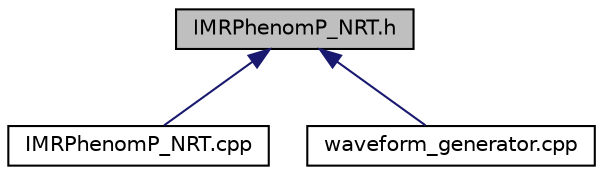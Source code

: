 digraph "IMRPhenomP_NRT.h"
{
  edge [fontname="Helvetica",fontsize="10",labelfontname="Helvetica",labelfontsize="10"];
  node [fontname="Helvetica",fontsize="10",shape=record];
  Node14 [label="IMRPhenomP_NRT.h",height=0.2,width=0.4,color="black", fillcolor="grey75", style="filled", fontcolor="black"];
  Node14 -> Node15 [dir="back",color="midnightblue",fontsize="10",style="solid",fontname="Helvetica"];
  Node15 [label="IMRPhenomP_NRT.cpp",height=0.2,width=0.4,color="black", fillcolor="white", style="filled",URL="$db/da1/IMRPhenomP__NRT_8cpp.html"];
  Node14 -> Node16 [dir="back",color="midnightblue",fontsize="10",style="solid",fontname="Helvetica"];
  Node16 [label="waveform_generator.cpp",height=0.2,width=0.4,color="black", fillcolor="white", style="filled",URL="$dc/dd2/waveform__generator_8cpp.html"];
}
